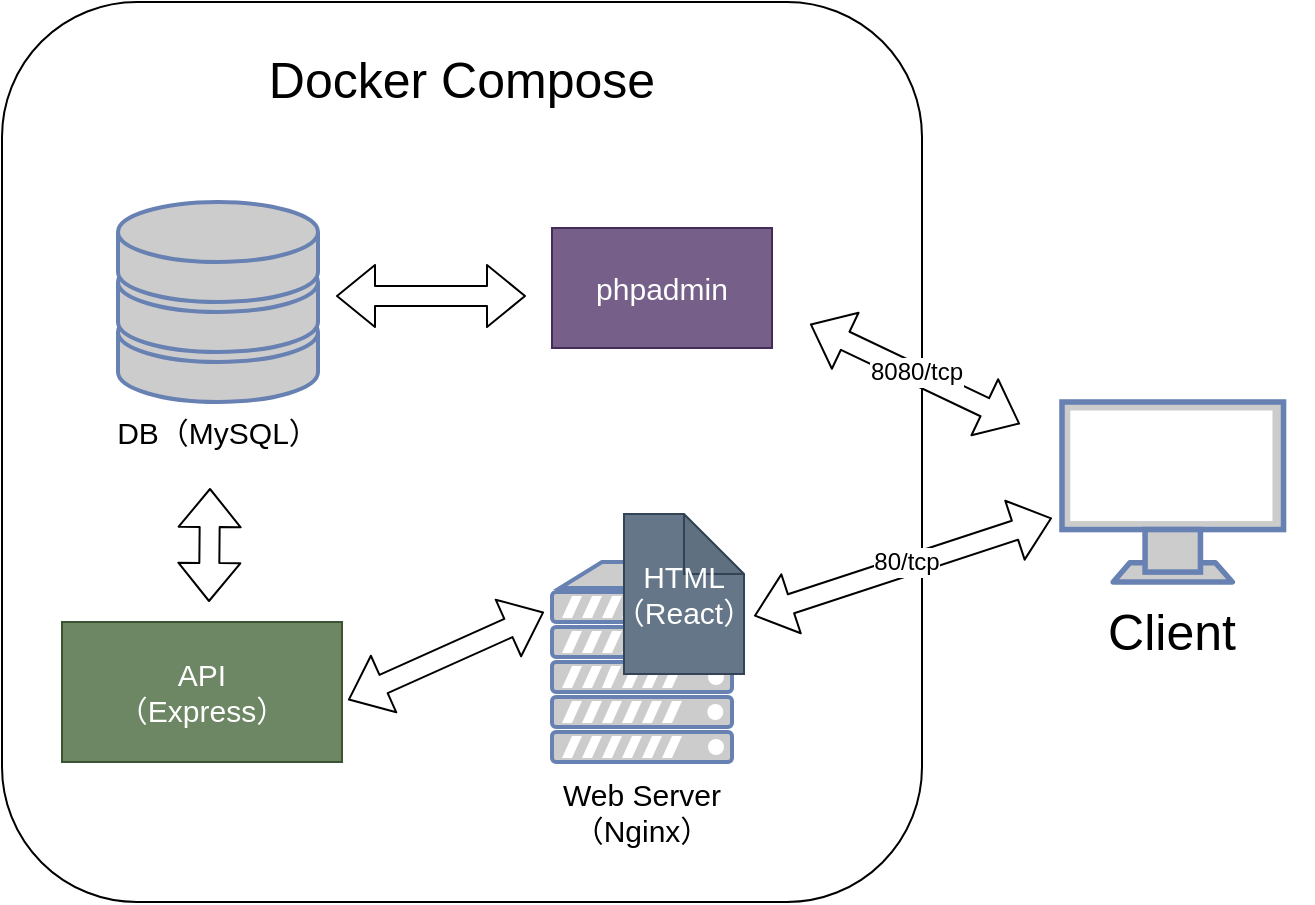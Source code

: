 <mxfile>
    <diagram id="2nVJZ9vy8d7ukR8cst8E" name="systems">
        <mxGraphModel dx="248" dy="627" grid="1" gridSize="10" guides="1" tooltips="1" connect="1" arrows="1" fold="1" page="1" pageScale="1" pageWidth="850" pageHeight="1100" math="0" shadow="0">
            <root>
                <mxCell id="0"/>
                <mxCell id="1" parent="0"/>
                <mxCell id="2" value="" style="rounded=1;whiteSpace=wrap;html=1;" parent="1" vertex="1">
                    <mxGeometry x="50" y="67" width="460" height="450" as="geometry"/>
                </mxCell>
                <mxCell id="3" value="Docker Compose" style="text;html=1;strokeColor=none;fillColor=none;align=center;verticalAlign=middle;whiteSpace=wrap;rounded=0;fontSize=25;" parent="1" vertex="1">
                    <mxGeometry x="140" y="70" width="280" height="70" as="geometry"/>
                </mxCell>
                <mxCell id="5" value="API&lt;br&gt;（Express）" style="rounded=0;whiteSpace=wrap;html=1;fontSize=15;fillColor=#6d8764;strokeColor=#3A5431;fontColor=#ffffff;" parent="1" vertex="1">
                    <mxGeometry x="80" y="377" width="140" height="70" as="geometry"/>
                </mxCell>
                <mxCell id="10" value="" style="fontColor=#0066CC;verticalAlign=top;verticalLabelPosition=bottom;labelPosition=center;align=center;html=1;outlineConnect=0;fillColor=#CCCCCC;strokeColor=#6881B3;gradientColor=none;gradientDirection=north;strokeWidth=2;shape=mxgraph.networks.server;fontSize=15;" parent="1" vertex="1">
                    <mxGeometry x="325" y="347" width="90" height="100" as="geometry"/>
                </mxCell>
                <mxCell id="11" value="" style="fontColor=#0066CC;verticalAlign=top;verticalLabelPosition=bottom;labelPosition=center;align=center;html=1;outlineConnect=0;fillColor=#CCCCCC;strokeColor=#6881B3;gradientColor=none;gradientDirection=north;strokeWidth=2;shape=mxgraph.networks.storage;fontSize=15;" parent="1" vertex="1">
                    <mxGeometry x="108" y="167" width="100" height="100" as="geometry"/>
                </mxCell>
                <mxCell id="12" value="DB（MySQL）" style="text;html=1;strokeColor=none;fillColor=none;align=center;verticalAlign=middle;whiteSpace=wrap;rounded=0;fontSize=15;" parent="1" vertex="1">
                    <mxGeometry x="73" y="267" width="170" height="30" as="geometry"/>
                </mxCell>
                <mxCell id="13" value="Web Server&lt;br&gt;（Nginx）" style="text;html=1;strokeColor=none;fillColor=none;align=center;verticalAlign=middle;whiteSpace=wrap;rounded=0;fontSize=15;" parent="1" vertex="1">
                    <mxGeometry x="285" y="457" width="170" height="30" as="geometry"/>
                </mxCell>
                <mxCell id="14" value="HTML&lt;br&gt;（React）" style="shape=note;whiteSpace=wrap;html=1;backgroundOutline=1;darkOpacity=0.05;fontSize=15;fillColor=#647687;fontColor=#ffffff;strokeColor=#314354;" parent="1" vertex="1">
                    <mxGeometry x="361" y="323" width="60" height="80" as="geometry"/>
                </mxCell>
                <mxCell id="15" value="" style="fontColor=#0066CC;verticalAlign=top;verticalLabelPosition=bottom;labelPosition=center;align=center;html=1;outlineConnect=0;fillColor=#CCCCCC;strokeColor=#6881B3;gradientColor=none;gradientDirection=north;strokeWidth=2;shape=mxgraph.networks.monitor;fontSize=15;" parent="1" vertex="1">
                    <mxGeometry x="580" y="267" width="110.77" height="90" as="geometry"/>
                </mxCell>
                <mxCell id="16" value="Client" style="text;html=1;strokeColor=none;fillColor=none;align=center;verticalAlign=middle;whiteSpace=wrap;rounded=0;fontSize=25;" parent="1" vertex="1">
                    <mxGeometry x="565.39" y="366" width="140" height="30" as="geometry"/>
                </mxCell>
                <mxCell id="19" value="" style="shape=flexArrow;endArrow=classic;startArrow=classic;html=1;fontSize=25;exitX=0;exitY=0;exitDx=60;exitDy=55;exitPerimeter=0;" parent="1" edge="1">
                    <mxGeometry width="100" height="100" relative="1" as="geometry">
                        <mxPoint x="426" y="374" as="sourcePoint"/>
                        <mxPoint x="575" y="325" as="targetPoint"/>
                    </mxGeometry>
                </mxCell>
                <mxCell id="28" value="80/tcp" style="edgeLabel;html=1;align=center;verticalAlign=middle;resizable=0;points=[];fontSize=12;" parent="19" vertex="1" connectable="0">
                    <mxGeometry x="0.028" y="2" relative="1" as="geometry">
                        <mxPoint as="offset"/>
                    </mxGeometry>
                </mxCell>
                <mxCell id="20" value="" style="shape=flexArrow;endArrow=classic;startArrow=classic;html=1;fontSize=25;entryX=0;entryY=0.15;entryDx=0;entryDy=0;entryPerimeter=0;" parent="1" edge="1">
                    <mxGeometry width="100" height="100" relative="1" as="geometry">
                        <mxPoint x="223" y="416" as="sourcePoint"/>
                        <mxPoint x="321" y="372" as="targetPoint"/>
                    </mxGeometry>
                </mxCell>
                <mxCell id="21" value="" style="shape=flexArrow;endArrow=classic;startArrow=classic;html=1;fontSize=25;" parent="1" edge="1">
                    <mxGeometry width="100" height="100" relative="1" as="geometry">
                        <mxPoint x="153.5" y="367" as="sourcePoint"/>
                        <mxPoint x="154" y="310" as="targetPoint"/>
                    </mxGeometry>
                </mxCell>
                <mxCell id="22" value="phpadmin" style="rounded=0;whiteSpace=wrap;html=1;fontSize=15;fillColor=#76608a;strokeColor=#432D57;fontColor=#ffffff;" parent="1" vertex="1">
                    <mxGeometry x="325" y="180" width="110" height="60" as="geometry"/>
                </mxCell>
                <mxCell id="23" value="" style="shape=flexArrow;endArrow=classic;startArrow=classic;html=1;fontSize=25;entryX=0;entryY=0.5;entryDx=0;entryDy=0;" parent="1" edge="1">
                    <mxGeometry width="100" height="100" relative="1" as="geometry">
                        <mxPoint x="217" y="214" as="sourcePoint"/>
                        <mxPoint x="312" y="214" as="targetPoint"/>
                    </mxGeometry>
                </mxCell>
                <mxCell id="24" value="" style="shape=flexArrow;endArrow=classic;startArrow=classic;html=1;fontSize=25;exitX=1;exitY=0.5;exitDx=0;exitDy=0;" parent="1" edge="1">
                    <mxGeometry width="100" height="100" relative="1" as="geometry">
                        <mxPoint x="454" y="228" as="sourcePoint"/>
                        <mxPoint x="559" y="278" as="targetPoint"/>
                    </mxGeometry>
                </mxCell>
                <mxCell id="29" value="8080/tcp" style="edgeLabel;html=1;align=center;verticalAlign=middle;resizable=0;points=[];fontSize=12;" parent="24" vertex="1" connectable="0">
                    <mxGeometry x="-0.015" y="1" relative="1" as="geometry">
                        <mxPoint as="offset"/>
                    </mxGeometry>
                </mxCell>
            </root>
        </mxGraphModel>
    </diagram>
</mxfile>